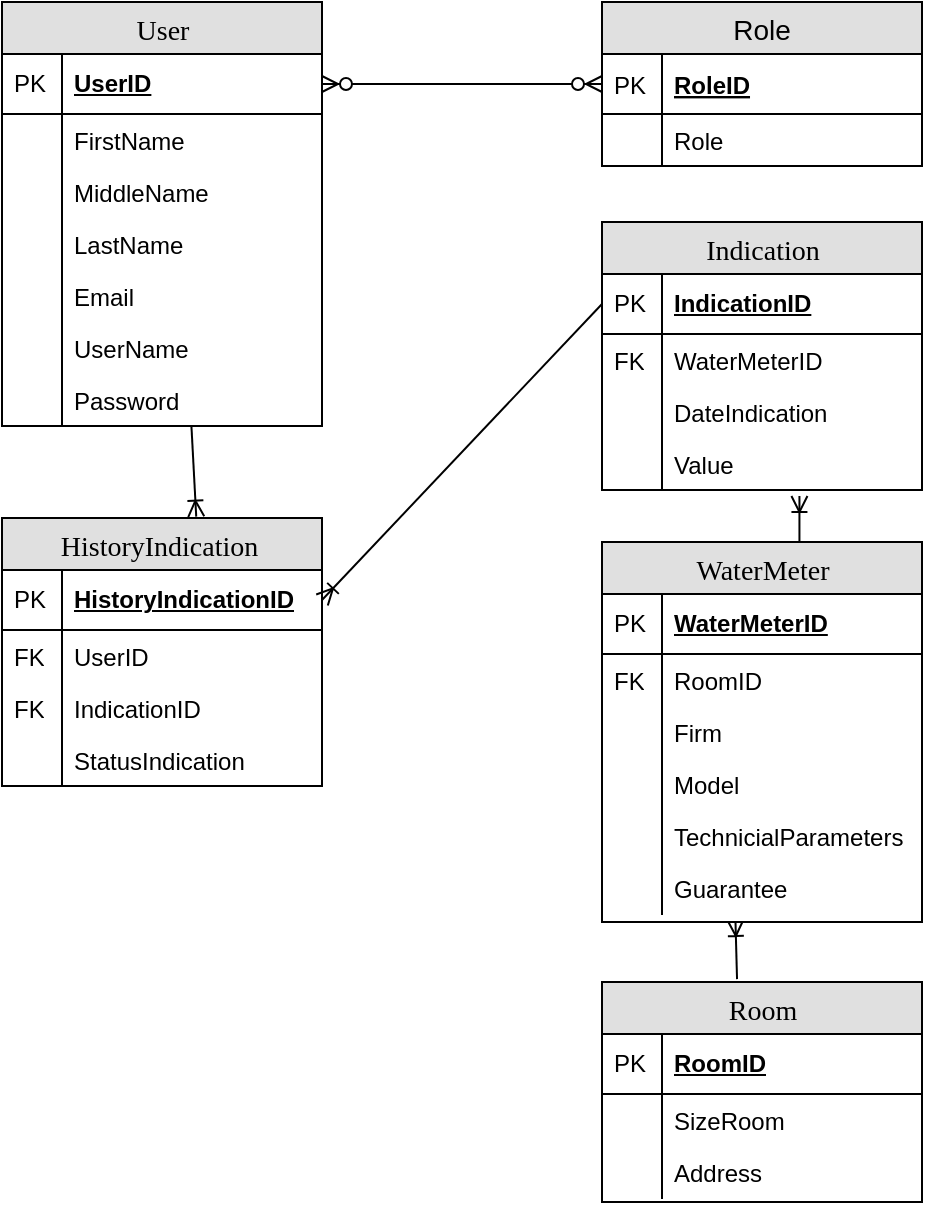 <mxfile version="13.6.6" type="github">
  <diagram name="Page-1" id="e56a1550-8fbb-45ad-956c-1786394a9013">
    <mxGraphModel dx="1038" dy="580" grid="1" gridSize="10" guides="1" tooltips="1" connect="1" arrows="1" fold="1" page="1" pageScale="1" pageWidth="1100" pageHeight="850" background="#ffffff" math="0" shadow="0">
      <root>
        <mxCell id="0" />
        <mxCell id="1" parent="0" />
        <mxCell id="2e49270ec7c68f3f-8" value="User" style="swimlane;html=1;fontStyle=0;childLayout=stackLayout;horizontal=1;startSize=26;fillColor=#e0e0e0;horizontalStack=0;resizeParent=1;resizeLast=0;collapsible=1;marginBottom=0;swimlaneFillColor=#ffffff;align=center;rounded=0;shadow=0;comic=0;labelBackgroundColor=none;strokeColor=#000000;strokeWidth=1;fontFamily=Verdana;fontSize=14;fontColor=#000000;swimlaneLine=1;verticalAlign=top;" parent="1" vertex="1">
          <mxGeometry x="340" y="90" width="160" height="212" as="geometry" />
        </mxCell>
        <mxCell id="2e49270ec7c68f3f-9" value="UserID" style="shape=partialRectangle;top=0;left=0;right=0;bottom=1;html=1;align=left;verticalAlign=middle;fillColor=none;spacingLeft=34;spacingRight=4;whiteSpace=wrap;overflow=hidden;rotatable=0;points=[[0,0.5],[1,0.5]];portConstraint=eastwest;dropTarget=0;fontStyle=5;" parent="2e49270ec7c68f3f-8" vertex="1">
          <mxGeometry y="26" width="160" height="30" as="geometry" />
        </mxCell>
        <mxCell id="2e49270ec7c68f3f-10" value="PK" style="shape=partialRectangle;top=0;left=0;bottom=0;html=1;fillColor=none;align=left;verticalAlign=middle;spacingLeft=4;spacingRight=4;whiteSpace=wrap;overflow=hidden;rotatable=0;points=[];portConstraint=eastwest;part=1;" parent="2e49270ec7c68f3f-9" vertex="1" connectable="0">
          <mxGeometry width="30" height="30" as="geometry" />
        </mxCell>
        <mxCell id="2e49270ec7c68f3f-13" value="FirstName" style="shape=partialRectangle;top=0;left=0;right=0;bottom=0;html=1;align=left;verticalAlign=top;fillColor=none;spacingLeft=34;spacingRight=4;whiteSpace=wrap;overflow=hidden;rotatable=0;points=[[0,0.5],[1,0.5]];portConstraint=eastwest;dropTarget=0;" parent="2e49270ec7c68f3f-8" vertex="1">
          <mxGeometry y="56" width="160" height="26" as="geometry" />
        </mxCell>
        <mxCell id="2e49270ec7c68f3f-14" value="" style="shape=partialRectangle;top=0;left=0;bottom=0;html=1;fillColor=none;align=left;verticalAlign=top;spacingLeft=4;spacingRight=4;whiteSpace=wrap;overflow=hidden;rotatable=0;points=[];portConstraint=eastwest;part=1;" parent="2e49270ec7c68f3f-13" vertex="1" connectable="0">
          <mxGeometry width="30" height="26" as="geometry" />
        </mxCell>
        <mxCell id="2e49270ec7c68f3f-15" value="MiddleName" style="shape=partialRectangle;top=0;left=0;right=0;bottom=0;html=1;align=left;verticalAlign=top;fillColor=none;spacingLeft=34;spacingRight=4;whiteSpace=wrap;overflow=hidden;rotatable=0;points=[[0,0.5],[1,0.5]];portConstraint=eastwest;dropTarget=0;" parent="2e49270ec7c68f3f-8" vertex="1">
          <mxGeometry y="82" width="160" height="26" as="geometry" />
        </mxCell>
        <mxCell id="2e49270ec7c68f3f-16" value="" style="shape=partialRectangle;top=0;left=0;bottom=0;html=1;fillColor=none;align=left;verticalAlign=top;spacingLeft=4;spacingRight=4;whiteSpace=wrap;overflow=hidden;rotatable=0;points=[];portConstraint=eastwest;part=1;" parent="2e49270ec7c68f3f-15" vertex="1" connectable="0">
          <mxGeometry width="30" height="26" as="geometry" />
        </mxCell>
        <mxCell id="Gg1ud6yvzfoyDG16cZT7-35" value="LastName" style="shape=partialRectangle;top=0;left=0;right=0;bottom=0;html=1;align=left;verticalAlign=top;fillColor=none;spacingLeft=34;spacingRight=4;whiteSpace=wrap;overflow=hidden;rotatable=0;points=[[0,0.5],[1,0.5]];portConstraint=eastwest;dropTarget=0;" parent="2e49270ec7c68f3f-8" vertex="1">
          <mxGeometry y="108" width="160" height="26" as="geometry" />
        </mxCell>
        <mxCell id="Gg1ud6yvzfoyDG16cZT7-36" value="" style="shape=partialRectangle;top=0;left=0;bottom=0;html=1;fillColor=none;align=left;verticalAlign=top;spacingLeft=4;spacingRight=4;whiteSpace=wrap;overflow=hidden;rotatable=0;points=[];portConstraint=eastwest;part=1;" parent="Gg1ud6yvzfoyDG16cZT7-35" vertex="1" connectable="0">
          <mxGeometry width="30" height="26" as="geometry" />
        </mxCell>
        <mxCell id="Gg1ud6yvzfoyDG16cZT7-37" value="Email" style="shape=partialRectangle;top=0;left=0;right=0;bottom=0;html=1;align=left;verticalAlign=top;fillColor=none;spacingLeft=34;spacingRight=4;whiteSpace=wrap;overflow=hidden;rotatable=0;points=[[0,0.5],[1,0.5]];portConstraint=eastwest;dropTarget=0;" parent="2e49270ec7c68f3f-8" vertex="1">
          <mxGeometry y="134" width="160" height="26" as="geometry" />
        </mxCell>
        <mxCell id="Gg1ud6yvzfoyDG16cZT7-38" value="" style="shape=partialRectangle;top=0;left=0;bottom=0;html=1;fillColor=none;align=left;verticalAlign=top;spacingLeft=4;spacingRight=4;whiteSpace=wrap;overflow=hidden;rotatable=0;points=[];portConstraint=eastwest;part=1;" parent="Gg1ud6yvzfoyDG16cZT7-37" vertex="1" connectable="0">
          <mxGeometry width="30" height="26" as="geometry" />
        </mxCell>
        <mxCell id="484Z-Nh1pWC1X0ZQXw1X-8" value="UserName" style="shape=partialRectangle;top=0;left=0;right=0;bottom=0;html=1;align=left;verticalAlign=top;fillColor=none;spacingLeft=34;spacingRight=4;whiteSpace=wrap;overflow=hidden;rotatable=0;points=[[0,0.5],[1,0.5]];portConstraint=eastwest;dropTarget=0;" parent="2e49270ec7c68f3f-8" vertex="1">
          <mxGeometry y="160" width="160" height="26" as="geometry" />
        </mxCell>
        <mxCell id="484Z-Nh1pWC1X0ZQXw1X-9" value="" style="shape=partialRectangle;top=0;left=0;bottom=0;html=1;fillColor=none;align=left;verticalAlign=top;spacingLeft=4;spacingRight=4;whiteSpace=wrap;overflow=hidden;rotatable=0;points=[];portConstraint=eastwest;part=1;" parent="484Z-Nh1pWC1X0ZQXw1X-8" vertex="1" connectable="0">
          <mxGeometry width="30" height="26" as="geometry" />
        </mxCell>
        <mxCell id="484Z-Nh1pWC1X0ZQXw1X-10" value="Password" style="shape=partialRectangle;top=0;left=0;right=0;bottom=0;html=1;align=left;verticalAlign=top;fillColor=none;spacingLeft=34;spacingRight=4;whiteSpace=wrap;overflow=hidden;rotatable=0;points=[[0,0.5],[1,0.5]];portConstraint=eastwest;dropTarget=0;" parent="2e49270ec7c68f3f-8" vertex="1">
          <mxGeometry y="186" width="160" height="26" as="geometry" />
        </mxCell>
        <mxCell id="484Z-Nh1pWC1X0ZQXw1X-11" value="" style="shape=partialRectangle;top=0;left=0;bottom=0;html=1;fillColor=none;align=left;verticalAlign=top;spacingLeft=4;spacingRight=4;whiteSpace=wrap;overflow=hidden;rotatable=0;points=[];portConstraint=eastwest;part=1;" parent="484Z-Nh1pWC1X0ZQXw1X-10" vertex="1" connectable="0">
          <mxGeometry width="30" height="26" as="geometry" />
        </mxCell>
        <mxCell id="484Z-Nh1pWC1X0ZQXw1X-3" value="" style="edgeStyle=entityRelationEdgeStyle;fontSize=12;html=1;endArrow=ERzeroToMany;endFill=1;startArrow=ERzeroToMany;entryX=0;entryY=0.5;entryDx=0;entryDy=0;exitX=1;exitY=0.5;exitDx=0;exitDy=0;" parent="1" source="2e49270ec7c68f3f-9" target="-gQ2xKpo2SMcJ_ydITSp-2" edge="1">
          <mxGeometry width="100" height="100" relative="1" as="geometry">
            <mxPoint x="340" y="350" as="sourcePoint" />
            <mxPoint x="440" y="250" as="targetPoint" />
          </mxGeometry>
        </mxCell>
        <mxCell id="-gQ2xKpo2SMcJ_ydITSp-1" value="Role" style="swimlane;fontStyle=0;childLayout=stackLayout;horizontal=1;startSize=26;fillColor=#e0e0e0;horizontalStack=0;resizeParent=1;resizeParentMax=0;resizeLast=0;collapsible=1;marginBottom=0;swimlaneFillColor=#ffffff;align=center;fontSize=14;" parent="1" vertex="1">
          <mxGeometry x="640" y="90" width="160" height="82" as="geometry" />
        </mxCell>
        <mxCell id="-gQ2xKpo2SMcJ_ydITSp-2" value="RoleID" style="shape=partialRectangle;top=0;left=0;right=0;bottom=1;align=left;verticalAlign=middle;fillColor=none;spacingLeft=34;spacingRight=4;overflow=hidden;rotatable=0;points=[[0,0.5],[1,0.5]];portConstraint=eastwest;dropTarget=0;fontStyle=5;fontSize=12;" parent="-gQ2xKpo2SMcJ_ydITSp-1" vertex="1">
          <mxGeometry y="26" width="160" height="30" as="geometry" />
        </mxCell>
        <mxCell id="-gQ2xKpo2SMcJ_ydITSp-3" value="PK" style="shape=partialRectangle;top=0;left=0;bottom=0;fillColor=none;align=left;verticalAlign=middle;spacingLeft=4;spacingRight=4;overflow=hidden;rotatable=0;points=[];portConstraint=eastwest;part=1;fontSize=12;" parent="-gQ2xKpo2SMcJ_ydITSp-2" vertex="1" connectable="0">
          <mxGeometry width="30" height="30" as="geometry" />
        </mxCell>
        <mxCell id="KtcVG5PtW3EeO7Qtaqp9-1" value="Role" style="shape=partialRectangle;top=0;left=0;right=0;bottom=0;align=left;verticalAlign=top;fillColor=none;spacingLeft=34;spacingRight=4;overflow=hidden;rotatable=0;points=[[0,0.5],[1,0.5]];portConstraint=eastwest;dropTarget=0;fontSize=12;" parent="-gQ2xKpo2SMcJ_ydITSp-1" vertex="1">
          <mxGeometry y="56" width="160" height="26" as="geometry" />
        </mxCell>
        <mxCell id="KtcVG5PtW3EeO7Qtaqp9-2" value="" style="shape=partialRectangle;top=0;left=0;bottom=0;fillColor=none;align=left;verticalAlign=top;spacingLeft=4;spacingRight=4;overflow=hidden;rotatable=0;points=[];portConstraint=eastwest;part=1;fontSize=12;" parent="KtcVG5PtW3EeO7Qtaqp9-1" vertex="1" connectable="0">
          <mxGeometry width="30" height="26" as="geometry" />
        </mxCell>
        <mxCell id="484Z-Nh1pWC1X0ZQXw1X-88" value="" style="fontSize=12;html=1;endArrow=ERoneToMany;exitX=0.422;exitY=-0.013;exitDx=0;exitDy=0;exitPerimeter=0;entryX=0.417;entryY=1.115;entryDx=0;entryDy=0;entryPerimeter=0;" parent="1" source="484Z-Nh1pWC1X0ZQXw1X-73" target="484Z-Nh1pWC1X0ZQXw1X-54" edge="1">
          <mxGeometry width="100" height="100" relative="1" as="geometry">
            <mxPoint x="570" y="680" as="sourcePoint" />
            <mxPoint x="590" y="760" as="targetPoint" />
          </mxGeometry>
        </mxCell>
        <mxCell id="484Z-Nh1pWC1X0ZQXw1X-89" value="" style="fontSize=12;html=1;endArrow=ERoneToMany;exitX=0.617;exitY=0;exitDx=0;exitDy=0;exitPerimeter=0;entryX=0.617;entryY=1.115;entryDx=0;entryDy=0;entryPerimeter=0;" parent="1" source="484Z-Nh1pWC1X0ZQXw1X-43" target="484Z-Nh1pWC1X0ZQXw1X-32" edge="1">
          <mxGeometry width="100" height="100" relative="1" as="geometry">
            <mxPoint x="880.8" y="609.58" as="sourcePoint" />
            <mxPoint x="880" y="580" as="targetPoint" />
          </mxGeometry>
        </mxCell>
        <mxCell id="484Z-Nh1pWC1X0ZQXw1X-12" value="HistoryIndication&amp;nbsp;" style="swimlane;html=1;fontStyle=0;childLayout=stackLayout;horizontal=1;startSize=26;fillColor=#e0e0e0;horizontalStack=0;resizeParent=1;resizeLast=0;collapsible=1;marginBottom=0;swimlaneFillColor=#ffffff;align=center;rounded=0;shadow=0;comic=0;labelBackgroundColor=none;strokeColor=#000000;strokeWidth=1;fontFamily=Verdana;fontSize=14;fontColor=#000000;swimlaneLine=1;verticalAlign=top;" parent="1" vertex="1">
          <mxGeometry x="340" y="348" width="160" height="134" as="geometry" />
        </mxCell>
        <mxCell id="484Z-Nh1pWC1X0ZQXw1X-13" value="HistoryIndicationID" style="shape=partialRectangle;top=0;left=0;right=0;bottom=1;html=1;align=left;verticalAlign=middle;fillColor=none;spacingLeft=34;spacingRight=4;whiteSpace=wrap;overflow=hidden;rotatable=0;points=[[0,0.5],[1,0.5]];portConstraint=eastwest;dropTarget=0;fontStyle=5;" parent="484Z-Nh1pWC1X0ZQXw1X-12" vertex="1">
          <mxGeometry y="26" width="160" height="30" as="geometry" />
        </mxCell>
        <mxCell id="484Z-Nh1pWC1X0ZQXw1X-14" value="PK" style="shape=partialRectangle;top=0;left=0;bottom=0;html=1;fillColor=none;align=left;verticalAlign=middle;spacingLeft=4;spacingRight=4;whiteSpace=wrap;overflow=hidden;rotatable=0;points=[];portConstraint=eastwest;part=1;" parent="484Z-Nh1pWC1X0ZQXw1X-13" vertex="1" connectable="0">
          <mxGeometry width="30" height="30" as="geometry" />
        </mxCell>
        <mxCell id="484Z-Nh1pWC1X0ZQXw1X-15" value="UserID" style="shape=partialRectangle;top=0;left=0;right=0;bottom=0;html=1;align=left;verticalAlign=top;fillColor=none;spacingLeft=34;spacingRight=4;whiteSpace=wrap;overflow=hidden;rotatable=0;points=[[0,0.5],[1,0.5]];portConstraint=eastwest;dropTarget=0;" parent="484Z-Nh1pWC1X0ZQXw1X-12" vertex="1">
          <mxGeometry y="56" width="160" height="26" as="geometry" />
        </mxCell>
        <mxCell id="484Z-Nh1pWC1X0ZQXw1X-16" value="FK" style="shape=partialRectangle;top=0;left=0;bottom=0;html=1;fillColor=none;align=left;verticalAlign=top;spacingLeft=4;spacingRight=4;whiteSpace=wrap;overflow=hidden;rotatable=0;points=[];portConstraint=eastwest;part=1;" parent="484Z-Nh1pWC1X0ZQXw1X-15" vertex="1" connectable="0">
          <mxGeometry width="30" height="26" as="geometry" />
        </mxCell>
        <mxCell id="484Z-Nh1pWC1X0ZQXw1X-23" value="IndicationID" style="shape=partialRectangle;top=0;left=0;right=0;bottom=0;html=1;align=left;verticalAlign=top;fillColor=none;spacingLeft=34;spacingRight=4;whiteSpace=wrap;overflow=hidden;rotatable=0;points=[[0,0.5],[1,0.5]];portConstraint=eastwest;dropTarget=0;" parent="484Z-Nh1pWC1X0ZQXw1X-12" vertex="1">
          <mxGeometry y="82" width="160" height="26" as="geometry" />
        </mxCell>
        <mxCell id="484Z-Nh1pWC1X0ZQXw1X-24" value="FK" style="shape=partialRectangle;top=0;left=0;bottom=0;html=1;fillColor=none;align=left;verticalAlign=top;spacingLeft=4;spacingRight=4;whiteSpace=wrap;overflow=hidden;rotatable=0;points=[];portConstraint=eastwest;part=1;" parent="484Z-Nh1pWC1X0ZQXw1X-23" vertex="1" connectable="0">
          <mxGeometry width="30" height="26" as="geometry" />
        </mxCell>
        <mxCell id="484Z-Nh1pWC1X0ZQXw1X-99" value="StatusIndication" style="shape=partialRectangle;top=0;left=0;right=0;bottom=0;html=1;align=left;verticalAlign=top;fillColor=none;spacingLeft=34;spacingRight=4;whiteSpace=wrap;overflow=hidden;rotatable=0;points=[[0,0.5],[1,0.5]];portConstraint=eastwest;dropTarget=0;" parent="484Z-Nh1pWC1X0ZQXw1X-12" vertex="1">
          <mxGeometry y="108" width="160" height="26" as="geometry" />
        </mxCell>
        <mxCell id="484Z-Nh1pWC1X0ZQXw1X-100" value="" style="shape=partialRectangle;top=0;left=0;bottom=0;html=1;fillColor=none;align=left;verticalAlign=top;spacingLeft=4;spacingRight=4;whiteSpace=wrap;overflow=hidden;rotatable=0;points=[];portConstraint=eastwest;part=1;" parent="484Z-Nh1pWC1X0ZQXw1X-99" vertex="1" connectable="0">
          <mxGeometry width="30" height="26" as="geometry" />
        </mxCell>
        <mxCell id="484Z-Nh1pWC1X0ZQXw1X-94" value="" style="fontSize=12;html=1;endArrow=ERoneToMany;exitX=0.592;exitY=1.008;exitDx=0;exitDy=0;exitPerimeter=0;entryX=0.607;entryY=-0.005;entryDx=0;entryDy=0;entryPerimeter=0;" parent="1" source="484Z-Nh1pWC1X0ZQXw1X-10" target="484Z-Nh1pWC1X0ZQXw1X-12" edge="1">
          <mxGeometry width="100" height="100" relative="1" as="geometry">
            <mxPoint x="748.72" y="410" as="sourcePoint" />
            <mxPoint x="520" y="330" as="targetPoint" />
          </mxGeometry>
        </mxCell>
        <mxCell id="484Z-Nh1pWC1X0ZQXw1X-95" value="" style="fontSize=12;html=1;endArrow=ERoneToMany;exitX=0;exitY=0.5;exitDx=0;exitDy=0;entryX=1;entryY=0.5;entryDx=0;entryDy=0;" parent="1" source="484Z-Nh1pWC1X0ZQXw1X-28" target="484Z-Nh1pWC1X0ZQXw1X-13" edge="1">
          <mxGeometry width="100" height="100" relative="1" as="geometry">
            <mxPoint x="444.72" y="312.208" as="sourcePoint" />
            <mxPoint x="447.12" y="356.94" as="targetPoint" />
          </mxGeometry>
        </mxCell>
        <mxCell id="484Z-Nh1pWC1X0ZQXw1X-27" value="Indication" style="swimlane;html=1;fontStyle=0;childLayout=stackLayout;horizontal=1;startSize=26;fillColor=#e0e0e0;horizontalStack=0;resizeParent=1;resizeLast=0;collapsible=1;marginBottom=0;swimlaneFillColor=#ffffff;align=center;rounded=0;shadow=0;comic=0;labelBackgroundColor=none;strokeColor=#000000;strokeWidth=1;fontFamily=Verdana;fontSize=14;fontColor=#000000;swimlaneLine=1;verticalAlign=top;" parent="1" vertex="1">
          <mxGeometry x="640" y="200" width="160" height="134" as="geometry">
            <mxRectangle x="640" y="390" width="110" height="26" as="alternateBounds" />
          </mxGeometry>
        </mxCell>
        <mxCell id="484Z-Nh1pWC1X0ZQXw1X-28" value="IndicationID" style="shape=partialRectangle;top=0;left=0;right=0;bottom=1;html=1;align=left;verticalAlign=middle;fillColor=none;spacingLeft=34;spacingRight=4;whiteSpace=wrap;overflow=hidden;rotatable=0;points=[[0,0.5],[1,0.5]];portConstraint=eastwest;dropTarget=0;fontStyle=5;" parent="484Z-Nh1pWC1X0ZQXw1X-27" vertex="1">
          <mxGeometry y="26" width="160" height="30" as="geometry" />
        </mxCell>
        <mxCell id="484Z-Nh1pWC1X0ZQXw1X-29" value="PK" style="shape=partialRectangle;top=0;left=0;bottom=0;html=1;fillColor=none;align=left;verticalAlign=middle;spacingLeft=4;spacingRight=4;whiteSpace=wrap;overflow=hidden;rotatable=0;points=[];portConstraint=eastwest;part=1;" parent="484Z-Nh1pWC1X0ZQXw1X-28" vertex="1" connectable="0">
          <mxGeometry width="30" height="30" as="geometry" />
        </mxCell>
        <mxCell id="484Z-Nh1pWC1X0ZQXw1X-92" value="WaterMeterID" style="shape=partialRectangle;top=0;left=0;right=0;bottom=0;html=1;align=left;verticalAlign=top;fillColor=none;spacingLeft=34;spacingRight=4;whiteSpace=wrap;overflow=hidden;rotatable=0;points=[[0,0.5],[1,0.5]];portConstraint=eastwest;dropTarget=0;" parent="484Z-Nh1pWC1X0ZQXw1X-27" vertex="1">
          <mxGeometry y="56" width="160" height="26" as="geometry" />
        </mxCell>
        <mxCell id="484Z-Nh1pWC1X0ZQXw1X-93" value="FK" style="shape=partialRectangle;top=0;left=0;bottom=0;html=1;fillColor=none;align=left;verticalAlign=top;spacingLeft=4;spacingRight=4;whiteSpace=wrap;overflow=hidden;rotatable=0;points=[];portConstraint=eastwest;part=1;" parent="484Z-Nh1pWC1X0ZQXw1X-92" vertex="1" connectable="0">
          <mxGeometry width="30" height="26" as="geometry" />
        </mxCell>
        <mxCell id="484Z-Nh1pWC1X0ZQXw1X-30" value="DateIndication" style="shape=partialRectangle;top=0;left=0;right=0;bottom=0;html=1;align=left;verticalAlign=top;fillColor=none;spacingLeft=34;spacingRight=4;whiteSpace=wrap;overflow=hidden;rotatable=0;points=[[0,0.5],[1,0.5]];portConstraint=eastwest;dropTarget=0;" parent="484Z-Nh1pWC1X0ZQXw1X-27" vertex="1">
          <mxGeometry y="82" width="160" height="26" as="geometry" />
        </mxCell>
        <mxCell id="484Z-Nh1pWC1X0ZQXw1X-31" value="" style="shape=partialRectangle;top=0;left=0;bottom=0;html=1;fillColor=none;align=left;verticalAlign=top;spacingLeft=4;spacingRight=4;whiteSpace=wrap;overflow=hidden;rotatable=0;points=[];portConstraint=eastwest;part=1;" parent="484Z-Nh1pWC1X0ZQXw1X-30" vertex="1" connectable="0">
          <mxGeometry width="30" height="26" as="geometry" />
        </mxCell>
        <mxCell id="484Z-Nh1pWC1X0ZQXw1X-32" value="Value" style="shape=partialRectangle;top=0;left=0;right=0;bottom=0;html=1;align=left;verticalAlign=top;fillColor=none;spacingLeft=34;spacingRight=4;whiteSpace=wrap;overflow=hidden;rotatable=0;points=[[0,0.5],[1,0.5]];portConstraint=eastwest;dropTarget=0;" parent="484Z-Nh1pWC1X0ZQXw1X-27" vertex="1">
          <mxGeometry y="108" width="160" height="26" as="geometry" />
        </mxCell>
        <mxCell id="484Z-Nh1pWC1X0ZQXw1X-33" value="" style="shape=partialRectangle;top=0;left=0;bottom=0;html=1;fillColor=none;align=left;verticalAlign=top;spacingLeft=4;spacingRight=4;whiteSpace=wrap;overflow=hidden;rotatable=0;points=[];portConstraint=eastwest;part=1;" parent="484Z-Nh1pWC1X0ZQXw1X-32" vertex="1" connectable="0">
          <mxGeometry width="30" height="26" as="geometry" />
        </mxCell>
        <mxCell id="484Z-Nh1pWC1X0ZQXw1X-43" value="WaterMeter" style="swimlane;html=1;fontStyle=0;childLayout=stackLayout;horizontal=1;startSize=26;fillColor=#e0e0e0;horizontalStack=0;resizeParent=1;resizeLast=0;collapsible=1;marginBottom=0;swimlaneFillColor=#ffffff;align=center;rounded=0;shadow=0;comic=0;labelBackgroundColor=none;strokeColor=#000000;strokeWidth=1;fontFamily=Verdana;fontSize=14;fontColor=#000000;swimlaneLine=1;verticalAlign=top;" parent="1" vertex="1">
          <mxGeometry x="640" y="360" width="160" height="190" as="geometry">
            <mxRectangle x="640" y="390" width="110" height="26" as="alternateBounds" />
          </mxGeometry>
        </mxCell>
        <mxCell id="484Z-Nh1pWC1X0ZQXw1X-44" value="WaterMeterID" style="shape=partialRectangle;top=0;left=0;right=0;bottom=1;html=1;align=left;verticalAlign=middle;fillColor=none;spacingLeft=34;spacingRight=4;whiteSpace=wrap;overflow=hidden;rotatable=0;points=[[0,0.5],[1,0.5]];portConstraint=eastwest;dropTarget=0;fontStyle=5;" parent="484Z-Nh1pWC1X0ZQXw1X-43" vertex="1">
          <mxGeometry y="26" width="160" height="30" as="geometry" />
        </mxCell>
        <mxCell id="484Z-Nh1pWC1X0ZQXw1X-45" value="PK" style="shape=partialRectangle;top=0;left=0;bottom=0;html=1;fillColor=none;align=left;verticalAlign=middle;spacingLeft=4;spacingRight=4;whiteSpace=wrap;overflow=hidden;rotatable=0;points=[];portConstraint=eastwest;part=1;" parent="484Z-Nh1pWC1X0ZQXw1X-44" vertex="1" connectable="0">
          <mxGeometry width="30" height="30" as="geometry" />
        </mxCell>
        <mxCell id="484Z-Nh1pWC1X0ZQXw1X-46" value="RoomID" style="shape=partialRectangle;top=0;left=0;right=0;bottom=0;html=1;align=left;verticalAlign=top;fillColor=none;spacingLeft=34;spacingRight=4;whiteSpace=wrap;overflow=hidden;rotatable=0;points=[[0,0.5],[1,0.5]];portConstraint=eastwest;dropTarget=0;" parent="484Z-Nh1pWC1X0ZQXw1X-43" vertex="1">
          <mxGeometry y="56" width="160" height="26" as="geometry" />
        </mxCell>
        <mxCell id="484Z-Nh1pWC1X0ZQXw1X-47" value="FK" style="shape=partialRectangle;top=0;left=0;bottom=0;html=1;fillColor=none;align=left;verticalAlign=top;spacingLeft=4;spacingRight=4;whiteSpace=wrap;overflow=hidden;rotatable=0;points=[];portConstraint=eastwest;part=1;" parent="484Z-Nh1pWC1X0ZQXw1X-46" vertex="1" connectable="0">
          <mxGeometry width="30" height="26" as="geometry" />
        </mxCell>
        <mxCell id="484Z-Nh1pWC1X0ZQXw1X-48" value="Firm" style="shape=partialRectangle;top=0;left=0;right=0;bottom=0;html=1;align=left;verticalAlign=top;fillColor=none;spacingLeft=34;spacingRight=4;whiteSpace=wrap;overflow=hidden;rotatable=0;points=[[0,0.5],[1,0.5]];portConstraint=eastwest;dropTarget=0;" parent="484Z-Nh1pWC1X0ZQXw1X-43" vertex="1">
          <mxGeometry y="82" width="160" height="26" as="geometry" />
        </mxCell>
        <mxCell id="484Z-Nh1pWC1X0ZQXw1X-49" value="" style="shape=partialRectangle;top=0;left=0;bottom=0;html=1;fillColor=none;align=left;verticalAlign=top;spacingLeft=4;spacingRight=4;whiteSpace=wrap;overflow=hidden;rotatable=0;points=[];portConstraint=eastwest;part=1;" parent="484Z-Nh1pWC1X0ZQXw1X-48" vertex="1" connectable="0">
          <mxGeometry width="30" height="26" as="geometry" />
        </mxCell>
        <mxCell id="484Z-Nh1pWC1X0ZQXw1X-50" value="Model" style="shape=partialRectangle;top=0;left=0;right=0;bottom=0;html=1;align=left;verticalAlign=top;fillColor=none;spacingLeft=34;spacingRight=4;whiteSpace=wrap;overflow=hidden;rotatable=0;points=[[0,0.5],[1,0.5]];portConstraint=eastwest;dropTarget=0;" parent="484Z-Nh1pWC1X0ZQXw1X-43" vertex="1">
          <mxGeometry y="108" width="160" height="26" as="geometry" />
        </mxCell>
        <mxCell id="484Z-Nh1pWC1X0ZQXw1X-51" value="" style="shape=partialRectangle;top=0;left=0;bottom=0;html=1;fillColor=none;align=left;verticalAlign=top;spacingLeft=4;spacingRight=4;whiteSpace=wrap;overflow=hidden;rotatable=0;points=[];portConstraint=eastwest;part=1;" parent="484Z-Nh1pWC1X0ZQXw1X-50" vertex="1" connectable="0">
          <mxGeometry width="30" height="26" as="geometry" />
        </mxCell>
        <mxCell id="484Z-Nh1pWC1X0ZQXw1X-52" value="&lt;span&gt;TechnicialParameters&lt;/span&gt;" style="shape=partialRectangle;top=0;left=0;right=0;bottom=0;html=1;align=left;verticalAlign=top;fillColor=none;spacingLeft=34;spacingRight=4;whiteSpace=wrap;overflow=hidden;rotatable=0;points=[[0,0.5],[1,0.5]];portConstraint=eastwest;dropTarget=0;" parent="484Z-Nh1pWC1X0ZQXw1X-43" vertex="1">
          <mxGeometry y="134" width="160" height="26" as="geometry" />
        </mxCell>
        <mxCell id="484Z-Nh1pWC1X0ZQXw1X-53" value="" style="shape=partialRectangle;top=0;left=0;bottom=0;html=1;fillColor=none;align=left;verticalAlign=top;spacingLeft=4;spacingRight=4;whiteSpace=wrap;overflow=hidden;rotatable=0;points=[];portConstraint=eastwest;part=1;" parent="484Z-Nh1pWC1X0ZQXw1X-52" vertex="1" connectable="0">
          <mxGeometry width="30" height="26" as="geometry" />
        </mxCell>
        <mxCell id="484Z-Nh1pWC1X0ZQXw1X-54" value="&lt;span&gt;Guarantee&lt;/span&gt;" style="shape=partialRectangle;top=0;left=0;right=0;bottom=0;html=1;align=left;verticalAlign=top;fillColor=none;spacingLeft=34;spacingRight=4;whiteSpace=wrap;overflow=hidden;rotatable=0;points=[[0,0.5],[1,0.5]];portConstraint=eastwest;dropTarget=0;" parent="484Z-Nh1pWC1X0ZQXw1X-43" vertex="1">
          <mxGeometry y="160" width="160" height="26" as="geometry" />
        </mxCell>
        <mxCell id="484Z-Nh1pWC1X0ZQXw1X-55" value="" style="shape=partialRectangle;top=0;left=0;bottom=0;html=1;fillColor=none;align=left;verticalAlign=top;spacingLeft=4;spacingRight=4;whiteSpace=wrap;overflow=hidden;rotatable=0;points=[];portConstraint=eastwest;part=1;" parent="484Z-Nh1pWC1X0ZQXw1X-54" vertex="1" connectable="0">
          <mxGeometry width="30" height="26" as="geometry" />
        </mxCell>
        <mxCell id="484Z-Nh1pWC1X0ZQXw1X-73" value="Room" style="swimlane;html=1;fontStyle=0;childLayout=stackLayout;horizontal=1;startSize=26;fillColor=#e0e0e0;horizontalStack=0;resizeParent=1;resizeLast=0;collapsible=1;marginBottom=0;swimlaneFillColor=#ffffff;align=center;rounded=0;shadow=0;comic=0;labelBackgroundColor=none;strokeColor=#000000;strokeWidth=1;fontFamily=Verdana;fontSize=14;fontColor=#000000;swimlaneLine=1;verticalAlign=top;" parent="1" vertex="1">
          <mxGeometry x="640" y="580" width="160" height="110" as="geometry">
            <mxRectangle x="640" y="390" width="110" height="26" as="alternateBounds" />
          </mxGeometry>
        </mxCell>
        <mxCell id="484Z-Nh1pWC1X0ZQXw1X-74" value="RoomID" style="shape=partialRectangle;top=0;left=0;right=0;bottom=1;html=1;align=left;verticalAlign=middle;fillColor=none;spacingLeft=34;spacingRight=4;whiteSpace=wrap;overflow=hidden;rotatable=0;points=[[0,0.5],[1,0.5]];portConstraint=eastwest;dropTarget=0;fontStyle=5;" parent="484Z-Nh1pWC1X0ZQXw1X-73" vertex="1">
          <mxGeometry y="26" width="160" height="30" as="geometry" />
        </mxCell>
        <mxCell id="484Z-Nh1pWC1X0ZQXw1X-75" value="PK" style="shape=partialRectangle;top=0;left=0;bottom=0;html=1;fillColor=none;align=left;verticalAlign=middle;spacingLeft=4;spacingRight=4;whiteSpace=wrap;overflow=hidden;rotatable=0;points=[];portConstraint=eastwest;part=1;" parent="484Z-Nh1pWC1X0ZQXw1X-74" vertex="1" connectable="0">
          <mxGeometry width="30" height="30" as="geometry" />
        </mxCell>
        <mxCell id="484Z-Nh1pWC1X0ZQXw1X-80" value="SizeRoom" style="shape=partialRectangle;top=0;left=0;right=0;bottom=0;html=1;align=left;verticalAlign=top;fillColor=none;spacingLeft=34;spacingRight=4;whiteSpace=wrap;overflow=hidden;rotatable=0;points=[[0,0.5],[1,0.5]];portConstraint=eastwest;dropTarget=0;" parent="484Z-Nh1pWC1X0ZQXw1X-73" vertex="1">
          <mxGeometry y="56" width="160" height="26" as="geometry" />
        </mxCell>
        <mxCell id="484Z-Nh1pWC1X0ZQXw1X-81" value="" style="shape=partialRectangle;top=0;left=0;bottom=0;html=1;fillColor=none;align=left;verticalAlign=top;spacingLeft=4;spacingRight=4;whiteSpace=wrap;overflow=hidden;rotatable=0;points=[];portConstraint=eastwest;part=1;" parent="484Z-Nh1pWC1X0ZQXw1X-80" vertex="1" connectable="0">
          <mxGeometry width="30" height="26" as="geometry" />
        </mxCell>
        <mxCell id="484Z-Nh1pWC1X0ZQXw1X-76" value="Address" style="shape=partialRectangle;top=0;left=0;right=0;bottom=0;html=1;align=left;verticalAlign=top;fillColor=none;spacingLeft=34;spacingRight=4;whiteSpace=wrap;overflow=hidden;rotatable=0;points=[[0,0.5],[1,0.5]];portConstraint=eastwest;dropTarget=0;" parent="484Z-Nh1pWC1X0ZQXw1X-73" vertex="1">
          <mxGeometry y="82" width="160" height="26" as="geometry" />
        </mxCell>
        <mxCell id="484Z-Nh1pWC1X0ZQXw1X-77" value="" style="shape=partialRectangle;top=0;left=0;bottom=0;html=1;fillColor=none;align=left;verticalAlign=top;spacingLeft=4;spacingRight=4;whiteSpace=wrap;overflow=hidden;rotatable=0;points=[];portConstraint=eastwest;part=1;" parent="484Z-Nh1pWC1X0ZQXw1X-76" vertex="1" connectable="0">
          <mxGeometry width="30" height="26" as="geometry" />
        </mxCell>
      </root>
    </mxGraphModel>
  </diagram>
</mxfile>
